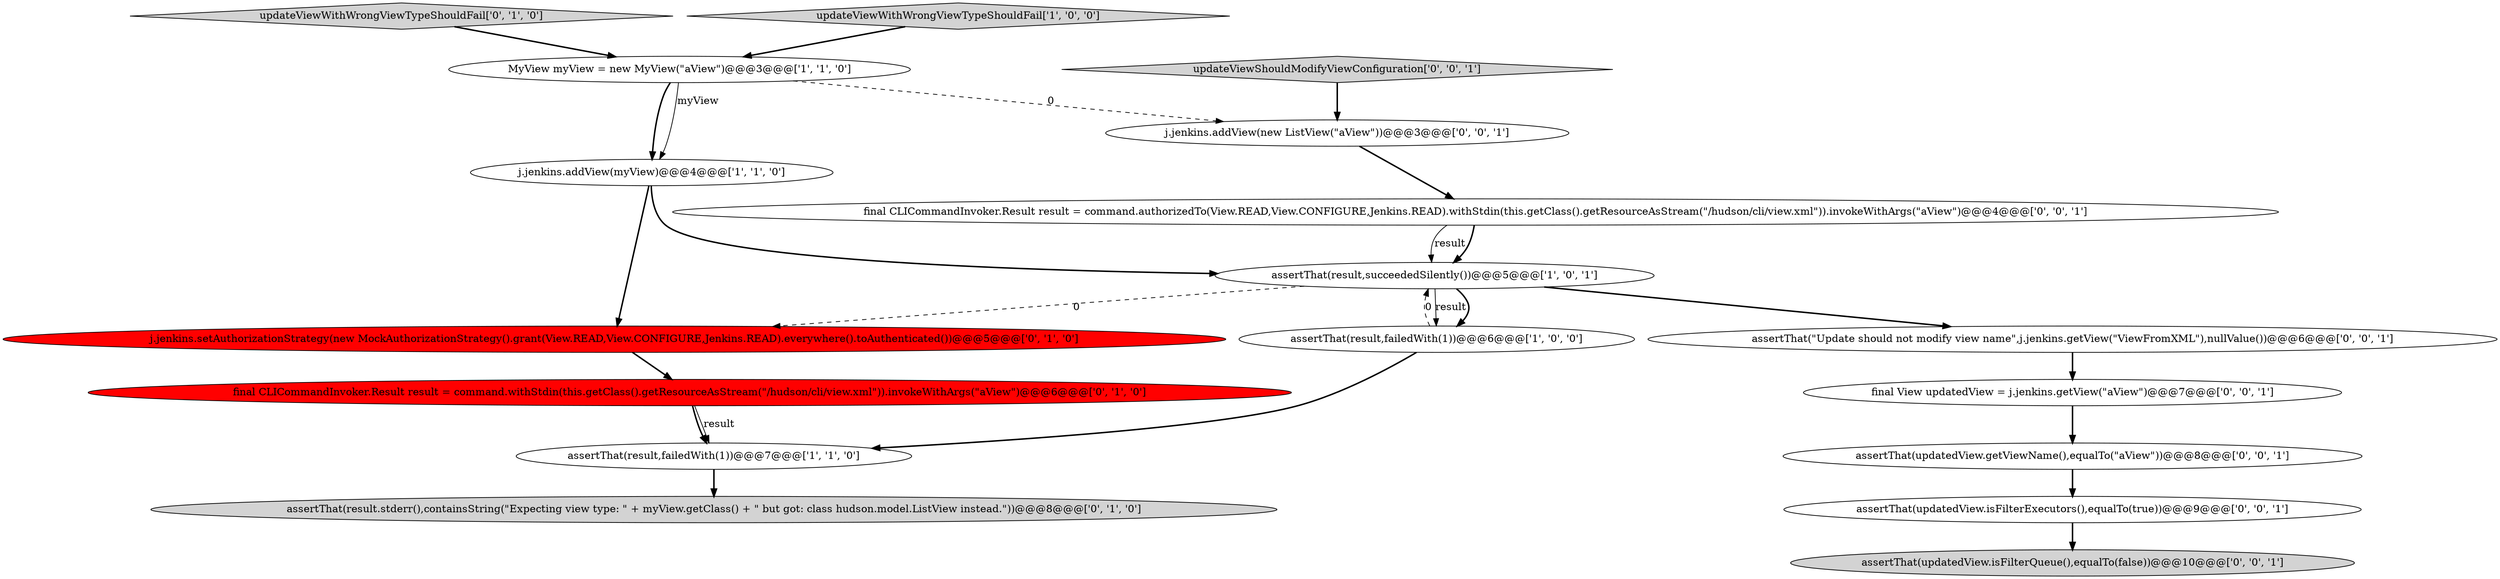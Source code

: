 digraph {
9 [style = filled, label = "updateViewWithWrongViewTypeShouldFail['0', '1', '0']", fillcolor = lightgray, shape = diamond image = "AAA0AAABBB2BBB"];
13 [style = filled, label = "final CLICommandInvoker.Result result = command.authorizedTo(View.READ,View.CONFIGURE,Jenkins.READ).withStdin(this.getClass().getResourceAsStream(\"/hudson/cli/view.xml\")).invokeWithArgs(\"aView\")@@@4@@@['0', '0', '1']", fillcolor = white, shape = ellipse image = "AAA0AAABBB3BBB"];
2 [style = filled, label = "assertThat(result,failedWith(1))@@@6@@@['1', '0', '0']", fillcolor = white, shape = ellipse image = "AAA0AAABBB1BBB"];
17 [style = filled, label = "assertThat(\"Update should not modify view name\",j.jenkins.getView(\"ViewFromXML\"),nullValue())@@@6@@@['0', '0', '1']", fillcolor = white, shape = ellipse image = "AAA0AAABBB3BBB"];
0 [style = filled, label = "j.jenkins.addView(myView)@@@4@@@['1', '1', '0']", fillcolor = white, shape = ellipse image = "AAA0AAABBB1BBB"];
12 [style = filled, label = "updateViewShouldModifyViewConfiguration['0', '0', '1']", fillcolor = lightgray, shape = diamond image = "AAA0AAABBB3BBB"];
10 [style = filled, label = "assertThat(updatedView.getViewName(),equalTo(\"aView\"))@@@8@@@['0', '0', '1']", fillcolor = white, shape = ellipse image = "AAA0AAABBB3BBB"];
11 [style = filled, label = "assertThat(updatedView.isFilterExecutors(),equalTo(true))@@@9@@@['0', '0', '1']", fillcolor = white, shape = ellipse image = "AAA0AAABBB3BBB"];
15 [style = filled, label = "j.jenkins.addView(new ListView(\"aView\"))@@@3@@@['0', '0', '1']", fillcolor = white, shape = ellipse image = "AAA0AAABBB3BBB"];
16 [style = filled, label = "assertThat(updatedView.isFilterQueue(),equalTo(false))@@@10@@@['0', '0', '1']", fillcolor = lightgray, shape = ellipse image = "AAA0AAABBB3BBB"];
5 [style = filled, label = "assertThat(result,failedWith(1))@@@7@@@['1', '1', '0']", fillcolor = white, shape = ellipse image = "AAA0AAABBB1BBB"];
1 [style = filled, label = "updateViewWithWrongViewTypeShouldFail['1', '0', '0']", fillcolor = lightgray, shape = diamond image = "AAA0AAABBB1BBB"];
4 [style = filled, label = "MyView myView = new MyView(\"aView\")@@@3@@@['1', '1', '0']", fillcolor = white, shape = ellipse image = "AAA0AAABBB1BBB"];
3 [style = filled, label = "assertThat(result,succeededSilently())@@@5@@@['1', '0', '1']", fillcolor = white, shape = ellipse image = "AAA0AAABBB1BBB"];
8 [style = filled, label = "assertThat(result.stderr(),containsString(\"Expecting view type: \" + myView.getClass() + \" but got: class hudson.model.ListView instead.\"))@@@8@@@['0', '1', '0']", fillcolor = lightgray, shape = ellipse image = "AAA0AAABBB2BBB"];
6 [style = filled, label = "j.jenkins.setAuthorizationStrategy(new MockAuthorizationStrategy().grant(View.READ,View.CONFIGURE,Jenkins.READ).everywhere().toAuthenticated())@@@5@@@['0', '1', '0']", fillcolor = red, shape = ellipse image = "AAA1AAABBB2BBB"];
7 [style = filled, label = "final CLICommandInvoker.Result result = command.withStdin(this.getClass().getResourceAsStream(\"/hudson/cli/view.xml\")).invokeWithArgs(\"aView\")@@@6@@@['0', '1', '0']", fillcolor = red, shape = ellipse image = "AAA1AAABBB2BBB"];
14 [style = filled, label = "final View updatedView = j.jenkins.getView(\"aView\")@@@7@@@['0', '0', '1']", fillcolor = white, shape = ellipse image = "AAA0AAABBB3BBB"];
0->3 [style = bold, label=""];
11->16 [style = bold, label=""];
5->8 [style = bold, label=""];
1->4 [style = bold, label=""];
15->13 [style = bold, label=""];
3->6 [style = dashed, label="0"];
13->3 [style = solid, label="result"];
0->6 [style = bold, label=""];
9->4 [style = bold, label=""];
12->15 [style = bold, label=""];
14->10 [style = bold, label=""];
7->5 [style = solid, label="result"];
4->0 [style = bold, label=""];
3->2 [style = solid, label="result"];
7->5 [style = bold, label=""];
3->2 [style = bold, label=""];
13->3 [style = bold, label=""];
17->14 [style = bold, label=""];
4->15 [style = dashed, label="0"];
3->17 [style = bold, label=""];
4->0 [style = solid, label="myView"];
6->7 [style = bold, label=""];
2->3 [style = dashed, label="0"];
2->5 [style = bold, label=""];
10->11 [style = bold, label=""];
}
